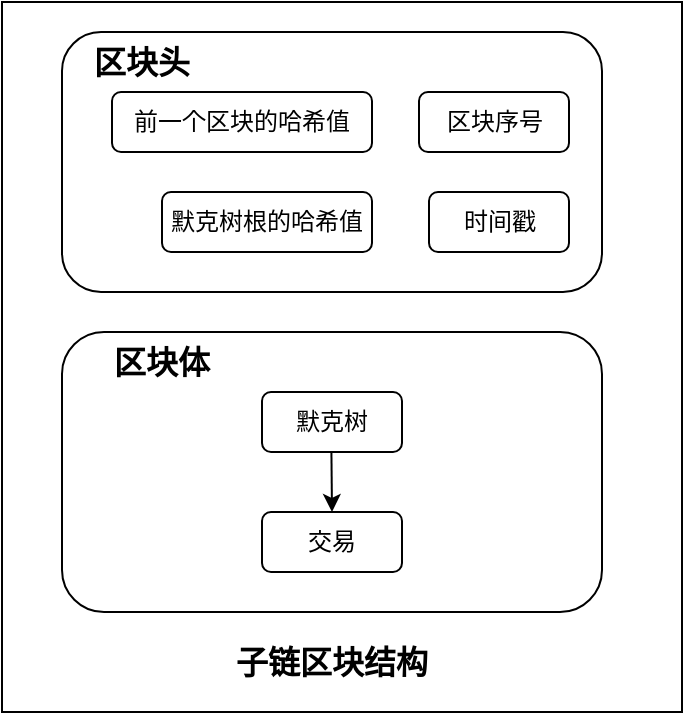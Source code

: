 <mxfile version="21.3.5" type="github">
  <diagram id="3rsK4sRMyDqufHuRaAZe" name="Page-1">
    <mxGraphModel dx="1434" dy="708" grid="1" gridSize="10" guides="1" tooltips="1" connect="1" arrows="1" fold="1" page="1" pageScale="1" pageWidth="827" pageHeight="1169" math="0" shadow="0">
      <root>
        <mxCell id="0" />
        <mxCell id="1" parent="0" />
        <mxCell id="qHMN80uRtJzd7lJNe_CB-1" value="" style="rounded=0;whiteSpace=wrap;html=1;strokeColor=default;fontFamily=宋体;fontSize=12;fontColor=default;fillColor=none;" vertex="1" parent="1">
          <mxGeometry x="550" y="275" width="340" height="355" as="geometry" />
        </mxCell>
        <mxCell id="qHMN80uRtJzd7lJNe_CB-2" value="" style="rounded=1;whiteSpace=wrap;html=1;fillColor=none;fontFamily=宋体;" vertex="1" parent="1">
          <mxGeometry x="580" y="440" width="270" height="140" as="geometry" />
        </mxCell>
        <mxCell id="qHMN80uRtJzd7lJNe_CB-3" value="" style="rounded=1;whiteSpace=wrap;html=1;fillColor=none;fontFamily=宋体;" vertex="1" parent="1">
          <mxGeometry x="580" y="290" width="270" height="130" as="geometry" />
        </mxCell>
        <mxCell id="qHMN80uRtJzd7lJNe_CB-4" value="前一个区块的哈希值" style="rounded=1;whiteSpace=wrap;html=1;fillColor=default;fontFamily=宋体;" vertex="1" parent="1">
          <mxGeometry x="605" y="320" width="130" height="30" as="geometry" />
        </mxCell>
        <mxCell id="qHMN80uRtJzd7lJNe_CB-5" value="默克树根的哈希值" style="rounded=1;whiteSpace=wrap;html=1;fillColor=default;fontFamily=宋体;" vertex="1" parent="1">
          <mxGeometry x="630" y="370" width="105" height="30" as="geometry" />
        </mxCell>
        <mxCell id="qHMN80uRtJzd7lJNe_CB-6" value="时间戳" style="rounded=1;whiteSpace=wrap;html=1;fillColor=default;fontFamily=宋体;" vertex="1" parent="1">
          <mxGeometry x="763.5" y="370" width="70" height="30" as="geometry" />
        </mxCell>
        <mxCell id="qHMN80uRtJzd7lJNe_CB-7" value="&lt;span style=&quot;font-size: 16px;&quot;&gt;&lt;b&gt;区块体&lt;/b&gt;&lt;/span&gt;" style="text;html=1;strokeColor=none;fillColor=none;align=center;verticalAlign=middle;whiteSpace=wrap;rounded=0;fontFamily=宋体;" vertex="1" parent="1">
          <mxGeometry x="570" y="440" width="120" height="30" as="geometry" />
        </mxCell>
        <mxCell id="qHMN80uRtJzd7lJNe_CB-8" value="&lt;span style=&quot;font-size: 16px;&quot;&gt;&lt;b&gt;区块头&lt;/b&gt;&lt;/span&gt;" style="text;html=1;strokeColor=none;fillColor=none;align=center;verticalAlign=middle;whiteSpace=wrap;rounded=0;fontFamily=宋体;" vertex="1" parent="1">
          <mxGeometry x="560" y="290" width="120" height="30" as="geometry" />
        </mxCell>
        <mxCell id="qHMN80uRtJzd7lJNe_CB-9" value="区块序号" style="rounded=1;whiteSpace=wrap;html=1;fillColor=default;fontFamily=宋体;" vertex="1" parent="1">
          <mxGeometry x="758.5" y="320" width="75" height="30" as="geometry" />
        </mxCell>
        <mxCell id="qHMN80uRtJzd7lJNe_CB-10" value="默克树" style="rounded=1;whiteSpace=wrap;html=1;fillColor=default;fontFamily=宋体;" vertex="1" parent="1">
          <mxGeometry x="680" y="470" width="70" height="30" as="geometry" />
        </mxCell>
        <mxCell id="qHMN80uRtJzd7lJNe_CB-11" value="&lt;span style=&quot;font-size: 16px;&quot;&gt;&lt;b&gt;子链区块结构&lt;/b&gt;&lt;/span&gt;" style="text;html=1;strokeColor=none;fillColor=none;align=center;verticalAlign=middle;whiteSpace=wrap;rounded=0;fontFamily=宋体;" vertex="1" parent="1">
          <mxGeometry x="655" y="590" width="120" height="30" as="geometry" />
        </mxCell>
        <mxCell id="qHMN80uRtJzd7lJNe_CB-15" value="交易" style="rounded=1;whiteSpace=wrap;html=1;fillColor=default;" vertex="1" parent="1">
          <mxGeometry x="680" y="530" width="70" height="30" as="geometry" />
        </mxCell>
        <mxCell id="qHMN80uRtJzd7lJNe_CB-16" value="" style="edgeStyle=orthogonalEdgeStyle;rounded=0;orthogonalLoop=1;jettySize=auto;html=1;fontFamily=Helvetica;fontSize=12;fontColor=default;entryX=0.5;entryY=0;entryDx=0;entryDy=0;" edge="1" parent="1" target="qHMN80uRtJzd7lJNe_CB-15">
          <mxGeometry relative="1" as="geometry">
            <mxPoint x="714.71" y="500" as="sourcePoint" />
            <mxPoint x="714.71" y="520" as="targetPoint" />
          </mxGeometry>
        </mxCell>
      </root>
    </mxGraphModel>
  </diagram>
</mxfile>
